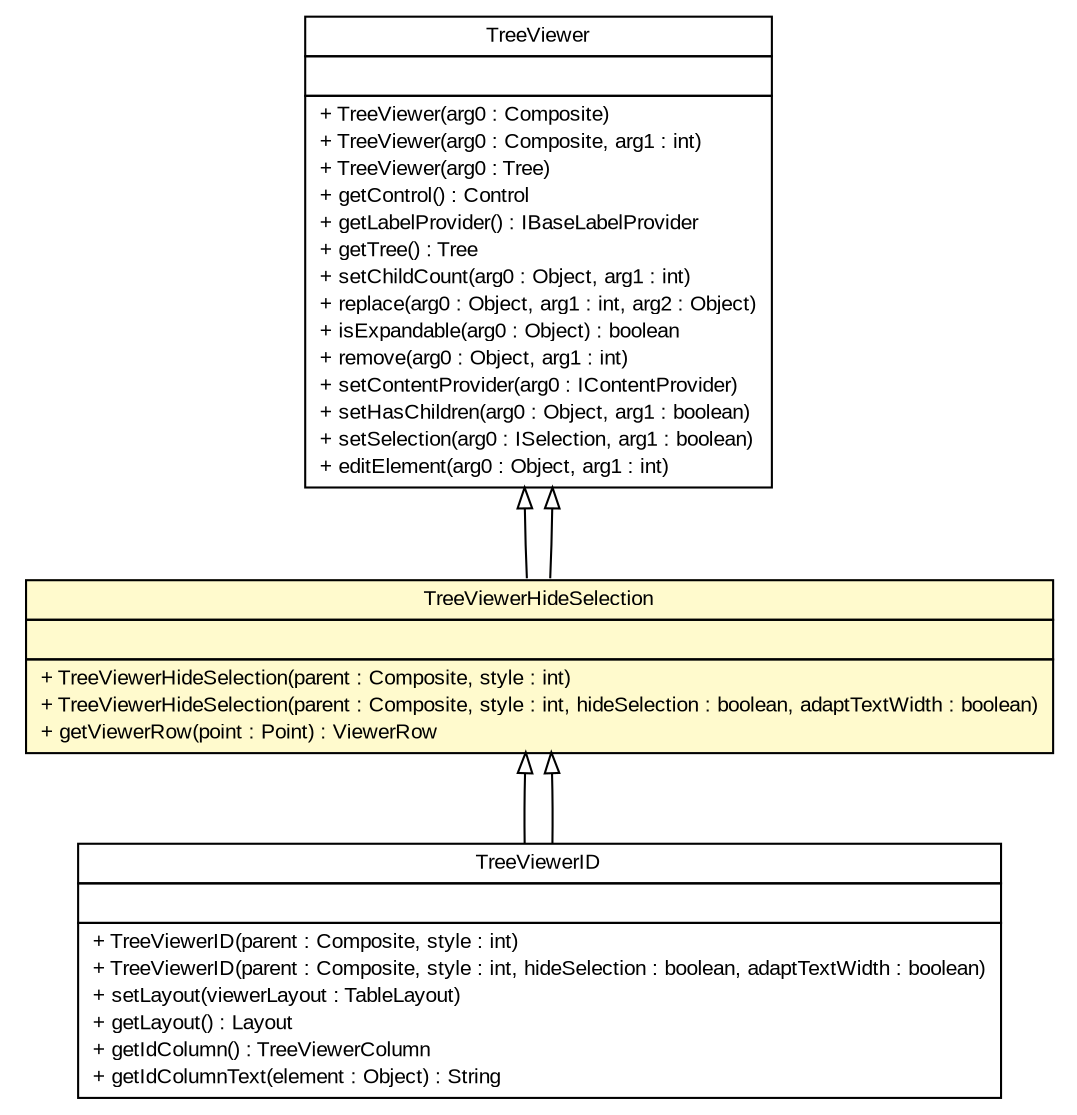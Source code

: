 #!/usr/local/bin/dot
#
# Class diagram 
# Generated by UMLGraph version R5_6-24-gf6e263 (http://www.umlgraph.org/)
#

digraph G {
	edge [fontname="arial",fontsize=10,labelfontname="arial",labelfontsize=10];
	node [fontname="arial",fontsize=10,shape=plaintext];
	nodesep=0.25;
	ranksep=0.5;
	// gov.sandia.cf.parts.viewer.TreeViewerHideSelection
	c420046 [label=<<table title="gov.sandia.cf.parts.viewer.TreeViewerHideSelection" border="0" cellborder="1" cellspacing="0" cellpadding="2" port="p" bgcolor="lemonChiffon" href="./TreeViewerHideSelection.html">
		<tr><td><table border="0" cellspacing="0" cellpadding="1">
<tr><td align="center" balign="center"> TreeViewerHideSelection </td></tr>
		</table></td></tr>
		<tr><td><table border="0" cellspacing="0" cellpadding="1">
<tr><td align="left" balign="left">  </td></tr>
		</table></td></tr>
		<tr><td><table border="0" cellspacing="0" cellpadding="1">
<tr><td align="left" balign="left"> + TreeViewerHideSelection(parent : Composite, style : int) </td></tr>
<tr><td align="left" balign="left"> + TreeViewerHideSelection(parent : Composite, style : int, hideSelection : boolean, adaptTextWidth : boolean) </td></tr>
<tr><td align="left" balign="left"> + getViewerRow(point : Point) : ViewerRow </td></tr>
		</table></td></tr>
		</table>>, URL="./TreeViewerHideSelection.html", fontname="arial", fontcolor="black", fontsize=10.0];
	// gov.sandia.cf.parts.viewer.TreeViewerID
	c420047 [label=<<table title="gov.sandia.cf.parts.viewer.TreeViewerID" border="0" cellborder="1" cellspacing="0" cellpadding="2" port="p" href="./TreeViewerID.html">
		<tr><td><table border="0" cellspacing="0" cellpadding="1">
<tr><td align="center" balign="center"> TreeViewerID </td></tr>
		</table></td></tr>
		<tr><td><table border="0" cellspacing="0" cellpadding="1">
<tr><td align="left" balign="left">  </td></tr>
		</table></td></tr>
		<tr><td><table border="0" cellspacing="0" cellpadding="1">
<tr><td align="left" balign="left"> + TreeViewerID(parent : Composite, style : int) </td></tr>
<tr><td align="left" balign="left"> + TreeViewerID(parent : Composite, style : int, hideSelection : boolean, adaptTextWidth : boolean) </td></tr>
<tr><td align="left" balign="left"> + setLayout(viewerLayout : TableLayout) </td></tr>
<tr><td align="left" balign="left"> + getLayout() : Layout </td></tr>
<tr><td align="left" balign="left"> + getIdColumn() : TreeViewerColumn </td></tr>
<tr><td align="left" balign="left"> + getIdColumnText(element : Object) : String </td></tr>
		</table></td></tr>
		</table>>, URL="./TreeViewerID.html", fontname="arial", fontcolor="black", fontsize=10.0];
	//gov.sandia.cf.parts.viewer.TreeViewerHideSelection extends org.eclipse.jface.viewers.TreeViewer
	c420117:p -> c420046:p [dir=back,arrowtail=empty];
	//gov.sandia.cf.parts.viewer.TreeViewerID extends gov.sandia.cf.parts.viewer.TreeViewerHideSelection
	c420046:p -> c420047:p [dir=back,arrowtail=empty];
	//gov.sandia.cf.parts.viewer.TreeViewerID extends gov.sandia.cf.parts.viewer.TreeViewerHideSelection
	c420046:p -> c420047:p [dir=back,arrowtail=empty];
	//gov.sandia.cf.parts.viewer.TreeViewerHideSelection extends org.eclipse.jface.viewers.TreeViewer
	c420117:p -> c420046:p [dir=back,arrowtail=empty];
	// org.eclipse.jface.viewers.TreeViewer
	c420117 [label=<<table title="org.eclipse.jface.viewers.TreeViewer" border="0" cellborder="1" cellspacing="0" cellpadding="2" port="p" href="http://java.sun.com/j2se/1.4.2/docs/api/org/eclipse/jface/viewers/TreeViewer.html">
		<tr><td><table border="0" cellspacing="0" cellpadding="1">
<tr><td align="center" balign="center"> TreeViewer </td></tr>
		</table></td></tr>
		<tr><td><table border="0" cellspacing="0" cellpadding="1">
<tr><td align="left" balign="left">  </td></tr>
		</table></td></tr>
		<tr><td><table border="0" cellspacing="0" cellpadding="1">
<tr><td align="left" balign="left"> + TreeViewer(arg0 : Composite) </td></tr>
<tr><td align="left" balign="left"> + TreeViewer(arg0 : Composite, arg1 : int) </td></tr>
<tr><td align="left" balign="left"> + TreeViewer(arg0 : Tree) </td></tr>
<tr><td align="left" balign="left"> + getControl() : Control </td></tr>
<tr><td align="left" balign="left"> + getLabelProvider() : IBaseLabelProvider </td></tr>
<tr><td align="left" balign="left"> + getTree() : Tree </td></tr>
<tr><td align="left" balign="left"> + setChildCount(arg0 : Object, arg1 : int) </td></tr>
<tr><td align="left" balign="left"> + replace(arg0 : Object, arg1 : int, arg2 : Object) </td></tr>
<tr><td align="left" balign="left"> + isExpandable(arg0 : Object) : boolean </td></tr>
<tr><td align="left" balign="left"> + remove(arg0 : Object, arg1 : int) </td></tr>
<tr><td align="left" balign="left"> + setContentProvider(arg0 : IContentProvider) </td></tr>
<tr><td align="left" balign="left"> + setHasChildren(arg0 : Object, arg1 : boolean) </td></tr>
<tr><td align="left" balign="left"> + setSelection(arg0 : ISelection, arg1 : boolean) </td></tr>
<tr><td align="left" balign="left"> + editElement(arg0 : Object, arg1 : int) </td></tr>
		</table></td></tr>
		</table>>, URL="http://java.sun.com/j2se/1.4.2/docs/api/org/eclipse/jface/viewers/TreeViewer.html", fontname="arial", fontcolor="black", fontsize=10.0];
}

